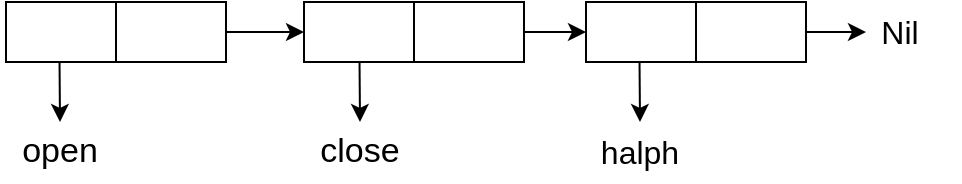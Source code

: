 <mxfile version="20.8.18" type="device"><diagram name="Страница 1" id="cuAphmnXEgvbpob91bux"><mxGraphModel dx="1050" dy="541" grid="1" gridSize="10" guides="1" tooltips="1" connect="1" arrows="1" fold="1" page="1" pageScale="1" pageWidth="827" pageHeight="1169" math="0" shadow="0"><root><mxCell id="0"/><mxCell id="1" parent="0"/><mxCell id="YJ1j4o5S9t8Beq8zv0XW-8" value="" style="shape=table;startSize=0;container=1;collapsible=0;childLayout=tableLayout;fontSize=16;" vertex="1" parent="1"><mxGeometry x="463" y="220" width="110" height="30" as="geometry"/></mxCell><mxCell id="YJ1j4o5S9t8Beq8zv0XW-9" value="" style="shape=tableRow;horizontal=0;startSize=0;swimlaneHead=0;swimlaneBody=0;strokeColor=inherit;top=0;left=0;bottom=0;right=0;collapsible=0;dropTarget=0;fillColor=none;points=[[0,0.5],[1,0.5]];portConstraint=eastwest;fontSize=16;" vertex="1" parent="YJ1j4o5S9t8Beq8zv0XW-8"><mxGeometry width="110" height="30" as="geometry"/></mxCell><mxCell id="YJ1j4o5S9t8Beq8zv0XW-10" value="" style="shape=partialRectangle;html=1;whiteSpace=wrap;connectable=0;strokeColor=inherit;overflow=hidden;fillColor=none;top=0;left=0;bottom=0;right=0;pointerEvents=1;fontSize=16;" vertex="1" parent="YJ1j4o5S9t8Beq8zv0XW-9"><mxGeometry width="55" height="30" as="geometry"><mxRectangle width="55" height="30" as="alternateBounds"/></mxGeometry></mxCell><mxCell id="YJ1j4o5S9t8Beq8zv0XW-11" value="" style="shape=partialRectangle;html=1;whiteSpace=wrap;connectable=0;strokeColor=inherit;overflow=hidden;fillColor=none;top=0;left=0;bottom=0;right=0;pointerEvents=1;fontSize=16;" vertex="1" parent="YJ1j4o5S9t8Beq8zv0XW-9"><mxGeometry x="55" width="55" height="30" as="geometry"><mxRectangle width="55" height="30" as="alternateBounds"/></mxGeometry></mxCell><mxCell id="YJ1j4o5S9t8Beq8zv0XW-12" value="" style="endArrow=classic;html=1;rounded=0;exitX=0.223;exitY=1.045;exitDx=0;exitDy=0;exitPerimeter=0;entryX=0.5;entryY=0;entryDx=0;entryDy=0;" edge="1" parent="1" target="YJ1j4o5S9t8Beq8zv0XW-13"><mxGeometry width="50" height="50" relative="1" as="geometry"><mxPoint x="489.76" y="249.8" as="sourcePoint"/><mxPoint x="490" y="288" as="targetPoint"/></mxGeometry></mxCell><mxCell id="YJ1j4o5S9t8Beq8zv0XW-13" value="&lt;font style=&quot;font-size: 17px;&quot;&gt;open&lt;/font&gt;" style="text;html=1;strokeColor=none;fillColor=none;align=center;verticalAlign=middle;whiteSpace=wrap;rounded=0;" vertex="1" parent="1"><mxGeometry x="460" y="280" width="60" height="30" as="geometry"/></mxCell><mxCell id="YJ1j4o5S9t8Beq8zv0XW-14" value="" style="endArrow=classic;html=1;rounded=0;fontSize=17;exitX=1;exitY=0.5;exitDx=0;exitDy=0;entryX=0;entryY=0.5;entryDx=0;entryDy=0;" edge="1" parent="1" source="YJ1j4o5S9t8Beq8zv0XW-9" target="YJ1j4o5S9t8Beq8zv0XW-16"><mxGeometry width="50" height="50" relative="1" as="geometry"><mxPoint x="533" y="300" as="sourcePoint"/><mxPoint x="603" y="235" as="targetPoint"/></mxGeometry></mxCell><mxCell id="YJ1j4o5S9t8Beq8zv0XW-15" value="" style="shape=table;startSize=0;container=1;collapsible=0;childLayout=tableLayout;fontSize=16;" vertex="1" parent="1"><mxGeometry x="612" y="220" width="110" height="30" as="geometry"/></mxCell><mxCell id="YJ1j4o5S9t8Beq8zv0XW-16" value="" style="shape=tableRow;horizontal=0;startSize=0;swimlaneHead=0;swimlaneBody=0;strokeColor=inherit;top=0;left=0;bottom=0;right=0;collapsible=0;dropTarget=0;fillColor=none;points=[[0,0.5],[1,0.5]];portConstraint=eastwest;fontSize=16;" vertex="1" parent="YJ1j4o5S9t8Beq8zv0XW-15"><mxGeometry width="110" height="30" as="geometry"/></mxCell><mxCell id="YJ1j4o5S9t8Beq8zv0XW-17" value="" style="shape=partialRectangle;html=1;whiteSpace=wrap;connectable=0;strokeColor=inherit;overflow=hidden;fillColor=none;top=0;left=0;bottom=0;right=0;pointerEvents=1;fontSize=16;" vertex="1" parent="YJ1j4o5S9t8Beq8zv0XW-16"><mxGeometry width="55" height="30" as="geometry"><mxRectangle width="55" height="30" as="alternateBounds"/></mxGeometry></mxCell><mxCell id="YJ1j4o5S9t8Beq8zv0XW-18" value="" style="shape=partialRectangle;html=1;whiteSpace=wrap;connectable=0;strokeColor=inherit;overflow=hidden;fillColor=none;top=0;left=0;bottom=0;right=0;pointerEvents=1;fontSize=16;" vertex="1" parent="YJ1j4o5S9t8Beq8zv0XW-16"><mxGeometry x="55" width="55" height="30" as="geometry"><mxRectangle width="55" height="30" as="alternateBounds"/></mxGeometry></mxCell><mxCell id="YJ1j4o5S9t8Beq8zv0XW-19" value="" style="endArrow=classic;html=1;rounded=0;exitX=0.223;exitY=1.045;exitDx=0;exitDy=0;exitPerimeter=0;entryX=0.5;entryY=0;entryDx=0;entryDy=0;" edge="1" parent="1" target="YJ1j4o5S9t8Beq8zv0XW-20"><mxGeometry width="50" height="50" relative="1" as="geometry"><mxPoint x="639.76" y="249.8" as="sourcePoint"/><mxPoint x="640" y="288" as="targetPoint"/></mxGeometry></mxCell><mxCell id="YJ1j4o5S9t8Beq8zv0XW-20" value="&lt;font style=&quot;font-size: 17px;&quot;&gt;close&lt;/font&gt;" style="text;html=1;strokeColor=none;fillColor=none;align=center;verticalAlign=middle;whiteSpace=wrap;rounded=0;" vertex="1" parent="1"><mxGeometry x="610" y="280" width="60" height="30" as="geometry"/></mxCell><mxCell id="YJ1j4o5S9t8Beq8zv0XW-21" value="" style="endArrow=classic;html=1;rounded=0;fontSize=17;exitX=1;exitY=0.5;exitDx=0;exitDy=0;entryX=0;entryY=0.5;entryDx=0;entryDy=0;" edge="1" parent="1" source="YJ1j4o5S9t8Beq8zv0XW-16" target="YJ1j4o5S9t8Beq8zv0XW-23"><mxGeometry width="50" height="50" relative="1" as="geometry"><mxPoint x="683" y="300" as="sourcePoint"/><mxPoint x="753" y="235" as="targetPoint"/></mxGeometry></mxCell><mxCell id="YJ1j4o5S9t8Beq8zv0XW-22" value="" style="shape=table;startSize=0;container=1;collapsible=0;childLayout=tableLayout;fontSize=16;" vertex="1" parent="1"><mxGeometry x="753" y="220" width="110" height="30" as="geometry"/></mxCell><mxCell id="YJ1j4o5S9t8Beq8zv0XW-23" value="" style="shape=tableRow;horizontal=0;startSize=0;swimlaneHead=0;swimlaneBody=0;strokeColor=inherit;top=0;left=0;bottom=0;right=0;collapsible=0;dropTarget=0;fillColor=none;points=[[0,0.5],[1,0.5]];portConstraint=eastwest;fontSize=16;" vertex="1" parent="YJ1j4o5S9t8Beq8zv0XW-22"><mxGeometry width="110" height="30" as="geometry"/></mxCell><mxCell id="YJ1j4o5S9t8Beq8zv0XW-24" value="" style="shape=partialRectangle;html=1;whiteSpace=wrap;connectable=0;strokeColor=inherit;overflow=hidden;fillColor=none;top=0;left=0;bottom=0;right=0;pointerEvents=1;fontSize=16;" vertex="1" parent="YJ1j4o5S9t8Beq8zv0XW-23"><mxGeometry width="55" height="30" as="geometry"><mxRectangle width="55" height="30" as="alternateBounds"/></mxGeometry></mxCell><mxCell id="YJ1j4o5S9t8Beq8zv0XW-25" value="" style="shape=partialRectangle;html=1;whiteSpace=wrap;connectable=0;strokeColor=inherit;overflow=hidden;fillColor=none;top=0;left=0;bottom=0;right=0;pointerEvents=1;fontSize=16;" vertex="1" parent="YJ1j4o5S9t8Beq8zv0XW-23"><mxGeometry x="55" width="55" height="30" as="geometry"><mxRectangle width="55" height="30" as="alternateBounds"/></mxGeometry></mxCell><mxCell id="YJ1j4o5S9t8Beq8zv0XW-26" value="" style="endArrow=classic;html=1;rounded=0;exitX=0.223;exitY=1.045;exitDx=0;exitDy=0;exitPerimeter=0;entryX=0.5;entryY=0;entryDx=0;entryDy=0;" edge="1" parent="1" target="YJ1j4o5S9t8Beq8zv0XW-27"><mxGeometry width="50" height="50" relative="1" as="geometry"><mxPoint x="779.76" y="249.8" as="sourcePoint"/><mxPoint x="780" y="288" as="targetPoint"/></mxGeometry></mxCell><mxCell id="YJ1j4o5S9t8Beq8zv0XW-27" value="&lt;font style=&quot;font-size: 16px;&quot;&gt;halph&lt;/font&gt;" style="text;html=1;strokeColor=none;fillColor=none;align=center;verticalAlign=middle;whiteSpace=wrap;rounded=0;fontSize=16;" vertex="1" parent="1"><mxGeometry x="750" y="280" width="60" height="30" as="geometry"/></mxCell><mxCell id="YJ1j4o5S9t8Beq8zv0XW-28" value="" style="endArrow=classic;html=1;rounded=0;fontSize=17;exitX=1;exitY=0.5;exitDx=0;exitDy=0;" edge="1" parent="1" source="YJ1j4o5S9t8Beq8zv0XW-23"><mxGeometry width="50" height="50" relative="1" as="geometry"><mxPoint x="823" y="300" as="sourcePoint"/><mxPoint x="893" y="235" as="targetPoint"/></mxGeometry></mxCell><mxCell id="YJ1j4o5S9t8Beq8zv0XW-29" value="Nil" style="text;html=1;strokeColor=none;fillColor=none;align=center;verticalAlign=middle;whiteSpace=wrap;rounded=0;fontSize=16;" vertex="1" parent="1"><mxGeometry x="880" y="220" width="60" height="30" as="geometry"/></mxCell></root></mxGraphModel></diagram></mxfile>